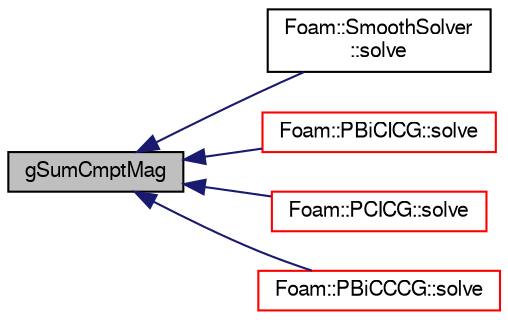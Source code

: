 digraph "gSumCmptMag"
{
  bgcolor="transparent";
  edge [fontname="FreeSans",fontsize="10",labelfontname="FreeSans",labelfontsize="10"];
  node [fontname="FreeSans",fontsize="10",shape=record];
  rankdir="LR";
  Node67246 [label="gSumCmptMag",height=0.2,width=0.4,color="black", fillcolor="grey75", style="filled", fontcolor="black"];
  Node67246 -> Node67247 [dir="back",color="midnightblue",fontsize="10",style="solid",fontname="FreeSans"];
  Node67247 [label="Foam::SmoothSolver\l::solve",height=0.2,width=0.4,color="black",URL="$a26846.html#af2a8369a85a8532bb0c9d431c0b6e7ff",tooltip="Solve the matrix with this solver. "];
  Node67246 -> Node67248 [dir="back",color="midnightblue",fontsize="10",style="solid",fontname="FreeSans"];
  Node67248 [label="Foam::PBiCICG::solve",height=0.2,width=0.4,color="red",URL="$a26838.html#af2a8369a85a8532bb0c9d431c0b6e7ff",tooltip="Solve the matrix with this solver. "];
  Node67246 -> Node67250 [dir="back",color="midnightblue",fontsize="10",style="solid",fontname="FreeSans"];
  Node67250 [label="Foam::PCICG::solve",height=0.2,width=0.4,color="red",URL="$a26842.html#af2a8369a85a8532bb0c9d431c0b6e7ff",tooltip="Solve the matrix with this solver. "];
  Node67246 -> Node67252 [dir="back",color="midnightblue",fontsize="10",style="solid",fontname="FreeSans"];
  Node67252 [label="Foam::PBiCCCG::solve",height=0.2,width=0.4,color="red",URL="$a26834.html#af2a8369a85a8532bb0c9d431c0b6e7ff",tooltip="Solve the matrix with this solver. "];
}
